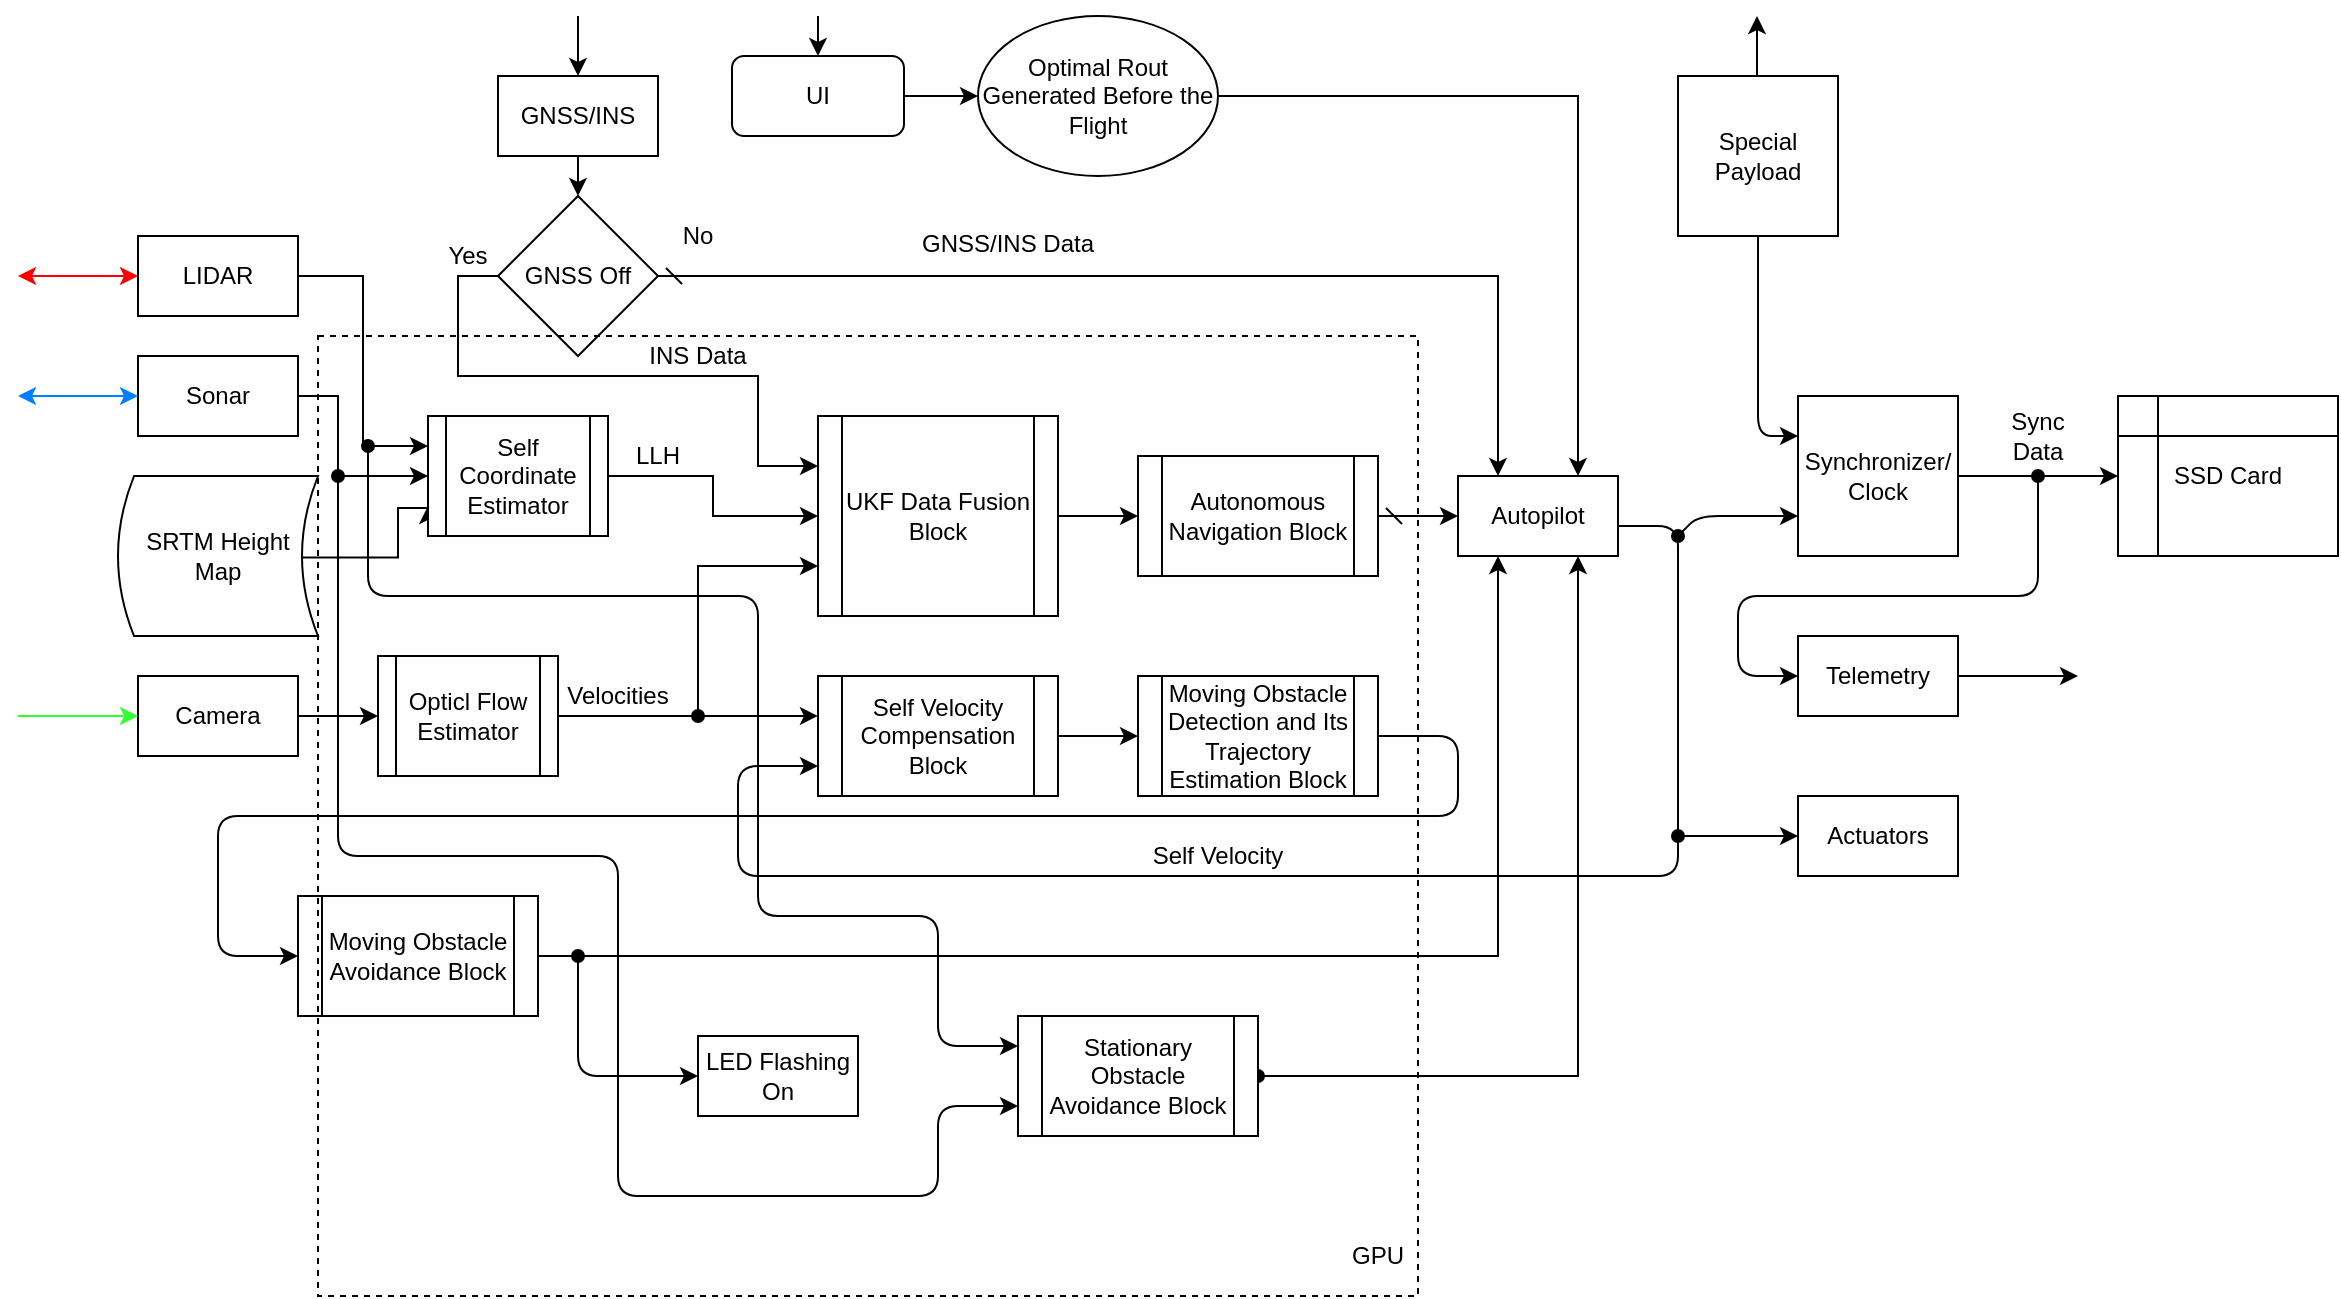 <mxfile version="12.1.2" type="device" pages="1"><diagram id="IhSEh8Iea7zQdL-ZgHDZ" name="Page-1"><mxGraphModel dx="1205" dy="608" grid="1" gridSize="10" guides="1" tooltips="1" connect="1" arrows="1" fold="1" page="1" pageScale="1" pageWidth="850" pageHeight="1100" math="0" shadow="0"><root><mxCell id="0"/><mxCell id="1" parent="0"/><mxCell id="7DzNJt70JRBa6kxBy4IW-28" style="edgeStyle=orthogonalEdgeStyle;rounded=0;orthogonalLoop=1;jettySize=auto;html=1;exitX=1;exitY=0.5;exitDx=0;exitDy=0;entryX=0;entryY=0.25;entryDx=0;entryDy=0;strokeColor=#000000;" edge="1" parent="1" source="7DzNJt70JRBa6kxBy4IW-1" target="7DzNJt70JRBa6kxBy4IW-27"><mxGeometry relative="1" as="geometry"/></mxCell><mxCell id="7DzNJt70JRBa6kxBy4IW-1" value="LIDAR" style="rounded=0;whiteSpace=wrap;html=1;" vertex="1" parent="1"><mxGeometry x="80" y="120" width="80" height="40" as="geometry"/></mxCell><mxCell id="7DzNJt70JRBa6kxBy4IW-25" style="edgeStyle=orthogonalEdgeStyle;rounded=0;orthogonalLoop=1;jettySize=auto;html=1;exitX=1;exitY=0.5;exitDx=0;exitDy=0;entryX=0;entryY=0.5;entryDx=0;entryDy=0;strokeColor=#000000;" edge="1" parent="1" source="7DzNJt70JRBa6kxBy4IW-2" target="7DzNJt70JRBa6kxBy4IW-24"><mxGeometry relative="1" as="geometry"/></mxCell><mxCell id="7DzNJt70JRBa6kxBy4IW-2" value="Camera" style="rounded=0;whiteSpace=wrap;html=1;" vertex="1" parent="1"><mxGeometry x="80" y="340" width="80" height="40" as="geometry"/></mxCell><mxCell id="7DzNJt70JRBa6kxBy4IW-29" style="edgeStyle=orthogonalEdgeStyle;rounded=0;orthogonalLoop=1;jettySize=auto;html=1;exitX=1;exitY=0.5;exitDx=0;exitDy=0;entryX=0;entryY=0.5;entryDx=0;entryDy=0;strokeColor=#000000;" edge="1" parent="1" source="7DzNJt70JRBa6kxBy4IW-3" target="7DzNJt70JRBa6kxBy4IW-27"><mxGeometry relative="1" as="geometry"><Array as="points"><mxPoint x="180" y="200"/><mxPoint x="180" y="240"/></Array></mxGeometry></mxCell><mxCell id="7DzNJt70JRBa6kxBy4IW-3" value="Sonar" style="rounded=0;whiteSpace=wrap;html=1;" vertex="1" parent="1"><mxGeometry x="80" y="180" width="80" height="40" as="geometry"/></mxCell><mxCell id="7DzNJt70JRBa6kxBy4IW-33" style="edgeStyle=orthogonalEdgeStyle;rounded=0;orthogonalLoop=1;jettySize=auto;html=1;entryX=0;entryY=0.75;entryDx=0;entryDy=0;strokeColor=#000000;exitX=0.912;exitY=0.51;exitDx=0;exitDy=0;exitPerimeter=0;" edge="1" parent="1" source="7DzNJt70JRBa6kxBy4IW-5" target="7DzNJt70JRBa6kxBy4IW-27"><mxGeometry relative="1" as="geometry"><Array as="points"><mxPoint x="210" y="280"/><mxPoint x="210" y="256"/></Array></mxGeometry></mxCell><mxCell id="7DzNJt70JRBa6kxBy4IW-5" value="SRTM Height Map" style="shape=dataStorage;whiteSpace=wrap;html=1;size=0.08;" vertex="1" parent="1"><mxGeometry x="70" y="240" width="100" height="80" as="geometry"/></mxCell><mxCell id="7DzNJt70JRBa6kxBy4IW-7" value="" style="endArrow=classic;startArrow=classic;html=1;entryX=0;entryY=0.5;entryDx=0;entryDy=0;strokeColor=#FF0000;" edge="1" parent="1" target="7DzNJt70JRBa6kxBy4IW-1"><mxGeometry width="50" height="50" relative="1" as="geometry"><mxPoint x="20" y="140" as="sourcePoint"/><mxPoint x="70" y="120" as="targetPoint"/></mxGeometry></mxCell><mxCell id="7DzNJt70JRBa6kxBy4IW-8" value="" style="endArrow=classic;html=1;strokeColor=#33FF33;" edge="1" parent="1"><mxGeometry width="50" height="50" relative="1" as="geometry"><mxPoint x="20" y="360" as="sourcePoint"/><mxPoint x="80" y="360" as="targetPoint"/></mxGeometry></mxCell><mxCell id="7DzNJt70JRBa6kxBy4IW-9" value="" style="endArrow=classic;startArrow=classic;html=1;strokeColor=#007FFF;" edge="1" parent="1"><mxGeometry width="50" height="50" relative="1" as="geometry"><mxPoint x="20" y="200" as="sourcePoint"/><mxPoint x="80" y="200" as="targetPoint"/></mxGeometry></mxCell><mxCell id="7DzNJt70JRBa6kxBy4IW-18" style="edgeStyle=orthogonalEdgeStyle;rounded=0;orthogonalLoop=1;jettySize=auto;html=1;exitX=0.5;exitY=1;exitDx=0;exitDy=0;entryX=0.5;entryY=0;entryDx=0;entryDy=0;strokeColor=#000000;" edge="1" parent="1" source="7DzNJt70JRBa6kxBy4IW-10" target="7DzNJt70JRBa6kxBy4IW-11"><mxGeometry relative="1" as="geometry"/></mxCell><mxCell id="7DzNJt70JRBa6kxBy4IW-10" value="GNSS/INS" style="rounded=0;whiteSpace=wrap;html=1;" vertex="1" parent="1"><mxGeometry x="260" y="40" width="80" height="40" as="geometry"/></mxCell><mxCell id="7DzNJt70JRBa6kxBy4IW-36" style="edgeStyle=orthogonalEdgeStyle;rounded=0;orthogonalLoop=1;jettySize=auto;html=1;exitX=0;exitY=0.5;exitDx=0;exitDy=0;entryX=0;entryY=0.25;entryDx=0;entryDy=0;strokeColor=#000000;" edge="1" parent="1" source="7DzNJt70JRBa6kxBy4IW-11" target="7DzNJt70JRBa6kxBy4IW-13"><mxGeometry relative="1" as="geometry"><Array as="points"><mxPoint x="240" y="140"/><mxPoint x="240" y="190"/><mxPoint x="390" y="190"/><mxPoint x="390" y="235"/></Array></mxGeometry></mxCell><mxCell id="7DzNJt70JRBa6kxBy4IW-48" style="edgeStyle=elbowEdgeStyle;rounded=0;jumpStyle=none;orthogonalLoop=1;jettySize=auto;elbow=vertical;html=1;exitX=1;exitY=0.5;exitDx=0;exitDy=0;startArrow=dash;startFill=0;strokeColor=#000000;" edge="1" parent="1" source="7DzNJt70JRBa6kxBy4IW-11"><mxGeometry relative="1" as="geometry"><mxPoint x="760" y="240" as="targetPoint"/><Array as="points"><mxPoint x="610" y="140"/></Array></mxGeometry></mxCell><mxCell id="7DzNJt70JRBa6kxBy4IW-11" value="GNSS Off" style="rhombus;whiteSpace=wrap;html=1;" vertex="1" parent="1"><mxGeometry x="260" y="100" width="80" height="80" as="geometry"/></mxCell><mxCell id="7DzNJt70JRBa6kxBy4IW-43" style="edgeStyle=orthogonalEdgeStyle;rounded=0;orthogonalLoop=1;jettySize=auto;html=1;exitX=1;exitY=0.5;exitDx=0;exitDy=0;entryX=0;entryY=0.5;entryDx=0;entryDy=0;strokeColor=#000000;" edge="1" parent="1" source="7DzNJt70JRBa6kxBy4IW-13" target="7DzNJt70JRBa6kxBy4IW-42"><mxGeometry relative="1" as="geometry"/></mxCell><mxCell id="7DzNJt70JRBa6kxBy4IW-13" value="UKF Data Fusion Block" style="shape=process;whiteSpace=wrap;html=1;backgroundOutline=1;" vertex="1" parent="1"><mxGeometry x="420" y="210" width="120" height="100" as="geometry"/></mxCell><mxCell id="7DzNJt70JRBa6kxBy4IW-15" value="Yes" style="text;html=1;strokeColor=none;fillColor=none;align=center;verticalAlign=middle;whiteSpace=wrap;rounded=0;" vertex="1" parent="1"><mxGeometry x="225" y="120" width="40" height="20" as="geometry"/></mxCell><mxCell id="7DzNJt70JRBa6kxBy4IW-17" value="" style="endArrow=classic;html=1;strokeColor=#000000;" edge="1" parent="1"><mxGeometry width="50" height="50" relative="1" as="geometry"><mxPoint x="300" y="10" as="sourcePoint"/><mxPoint x="300" y="40" as="targetPoint"/></mxGeometry></mxCell><mxCell id="7DzNJt70JRBa6kxBy4IW-38" style="edgeStyle=orthogonalEdgeStyle;rounded=0;orthogonalLoop=1;jettySize=auto;html=1;exitX=1;exitY=0.5;exitDx=0;exitDy=0;entryX=0;entryY=0.75;entryDx=0;entryDy=0;strokeColor=#000000;" edge="1" parent="1" source="7DzNJt70JRBa6kxBy4IW-24" target="7DzNJt70JRBa6kxBy4IW-13"><mxGeometry relative="1" as="geometry"><Array as="points"><mxPoint x="360" y="360"/><mxPoint x="360" y="285"/></Array></mxGeometry></mxCell><mxCell id="7DzNJt70JRBa6kxBy4IW-24" value="Opticl Flow Estimator" style="shape=process;whiteSpace=wrap;html=1;backgroundOutline=1;" vertex="1" parent="1"><mxGeometry x="200" y="330" width="90" height="60" as="geometry"/></mxCell><mxCell id="7DzNJt70JRBa6kxBy4IW-37" style="edgeStyle=orthogonalEdgeStyle;rounded=0;orthogonalLoop=1;jettySize=auto;html=1;exitX=1;exitY=0.5;exitDx=0;exitDy=0;entryX=0;entryY=0.5;entryDx=0;entryDy=0;strokeColor=#000000;" edge="1" parent="1" source="7DzNJt70JRBa6kxBy4IW-27" target="7DzNJt70JRBa6kxBy4IW-13"><mxGeometry relative="1" as="geometry"/></mxCell><mxCell id="7DzNJt70JRBa6kxBy4IW-27" value="Self Coordinate Estimator" style="shape=process;whiteSpace=wrap;html=1;backgroundOutline=1;" vertex="1" parent="1"><mxGeometry x="225" y="210" width="90" height="60" as="geometry"/></mxCell><mxCell id="7DzNJt70JRBa6kxBy4IW-39" value="Velocities" style="text;html=1;strokeColor=none;fillColor=none;align=center;verticalAlign=middle;whiteSpace=wrap;rounded=0;" vertex="1" parent="1"><mxGeometry x="300" y="340" width="40" height="20" as="geometry"/></mxCell><mxCell id="7DzNJt70JRBa6kxBy4IW-40" value="LLH" style="text;html=1;strokeColor=none;fillColor=none;align=center;verticalAlign=middle;whiteSpace=wrap;rounded=0;" vertex="1" parent="1"><mxGeometry x="320" y="220" width="40" height="20" as="geometry"/></mxCell><mxCell id="7DzNJt70JRBa6kxBy4IW-41" value="INS Data" style="text;html=1;strokeColor=none;fillColor=none;align=center;verticalAlign=middle;whiteSpace=wrap;rounded=0;" vertex="1" parent="1"><mxGeometry x="330" y="170" width="60" height="20" as="geometry"/></mxCell><mxCell id="7DzNJt70JRBa6kxBy4IW-45" style="edgeStyle=elbowEdgeStyle;rounded=0;orthogonalLoop=1;jettySize=auto;html=1;exitX=1;exitY=0.5;exitDx=0;exitDy=0;strokeColor=#000000;elbow=vertical;jumpStyle=none;startArrow=dash;startFill=0;" edge="1" parent="1" source="7DzNJt70JRBa6kxBy4IW-42"><mxGeometry relative="1" as="geometry"><mxPoint x="740" y="260" as="targetPoint"/><Array as="points"><mxPoint x="720" y="260"/></Array></mxGeometry></mxCell><mxCell id="7DzNJt70JRBa6kxBy4IW-42" value="Autonomous Navigation Block" style="shape=process;whiteSpace=wrap;html=1;backgroundOutline=1;" vertex="1" parent="1"><mxGeometry x="580" y="230" width="120" height="60" as="geometry"/></mxCell><mxCell id="7DzNJt70JRBa6kxBy4IW-46" value="Autopilot" style="rounded=0;whiteSpace=wrap;html=1;" vertex="1" parent="1"><mxGeometry x="740" y="240" width="80" height="40" as="geometry"/></mxCell><mxCell id="7DzNJt70JRBa6kxBy4IW-49" value="No" style="text;html=1;strokeColor=none;fillColor=none;align=center;verticalAlign=middle;whiteSpace=wrap;rounded=0;" vertex="1" parent="1"><mxGeometry x="340" y="110" width="40" height="20" as="geometry"/></mxCell><mxCell id="7DzNJt70JRBa6kxBy4IW-50" value="GNSS/INS Data&lt;br&gt;" style="text;html=1;" vertex="1" parent="1"><mxGeometry x="470" y="110" width="100" height="30" as="geometry"/></mxCell><mxCell id="7DzNJt70JRBa6kxBy4IW-60" style="edgeStyle=elbowEdgeStyle;rounded=0;jumpStyle=none;orthogonalLoop=1;jettySize=auto;elbow=vertical;html=1;exitX=1;exitY=0.5;exitDx=0;exitDy=0;startArrow=none;startFill=0;strokeColor=#000000;" edge="1" parent="1" source="7DzNJt70JRBa6kxBy4IW-51" target="7DzNJt70JRBa6kxBy4IW-58"><mxGeometry relative="1" as="geometry"/></mxCell><mxCell id="7DzNJt70JRBa6kxBy4IW-51" value="Self Velocity Compensation Block" style="shape=process;whiteSpace=wrap;html=1;backgroundOutline=1;" vertex="1" parent="1"><mxGeometry x="420" y="340" width="120" height="60" as="geometry"/></mxCell><mxCell id="7DzNJt70JRBa6kxBy4IW-54" value="" style="endArrow=classic;html=1;strokeColor=#000000;entryX=0.083;entryY=0.333;entryDx=0;entryDy=0;entryPerimeter=0;startArrow=oval;startFill=1;" edge="1" parent="1"><mxGeometry width="50" height="50" relative="1" as="geometry"><mxPoint x="360" y="360" as="sourcePoint"/><mxPoint x="419.96" y="359.98" as="targetPoint"/></mxGeometry></mxCell><mxCell id="7DzNJt70JRBa6kxBy4IW-55" value="" style="endArrow=classic;html=1;strokeColor=#000000;entryX=0;entryY=0.75;entryDx=0;entryDy=0;" edge="1" parent="1" target="7DzNJt70JRBa6kxBy4IW-51"><mxGeometry width="50" height="50" relative="1" as="geometry"><mxPoint x="820" y="265" as="sourcePoint"/><mxPoint x="870" y="215" as="targetPoint"/><Array as="points"><mxPoint x="850" y="265"/><mxPoint x="850" y="350"/><mxPoint x="850" y="440"/><mxPoint x="820" y="440"/><mxPoint x="380" y="440"/><mxPoint x="380" y="385"/></Array></mxGeometry></mxCell><mxCell id="7DzNJt70JRBa6kxBy4IW-56" value="Self Velocity" style="text;html=1;strokeColor=none;fillColor=none;align=center;verticalAlign=middle;whiteSpace=wrap;rounded=0;" vertex="1" parent="1"><mxGeometry x="580" y="420" width="80" height="20" as="geometry"/></mxCell><mxCell id="7DzNJt70JRBa6kxBy4IW-58" value="Moving Obstacle Detection and Its Trajectory Estimation Block" style="shape=process;whiteSpace=wrap;html=1;backgroundOutline=1;" vertex="1" parent="1"><mxGeometry x="580" y="340" width="120" height="60" as="geometry"/></mxCell><mxCell id="7DzNJt70JRBa6kxBy4IW-66" style="edgeStyle=elbowEdgeStyle;rounded=0;jumpStyle=none;orthogonalLoop=1;jettySize=auto;elbow=vertical;html=1;exitX=1;exitY=0.5;exitDx=0;exitDy=0;entryX=0.25;entryY=1;entryDx=0;entryDy=0;startArrow=none;startFill=0;strokeColor=#000000;" edge="1" parent="1" source="7DzNJt70JRBa6kxBy4IW-61" target="7DzNJt70JRBa6kxBy4IW-46"><mxGeometry relative="1" as="geometry"><Array as="points"><mxPoint x="540" y="480"/></Array></mxGeometry></mxCell><mxCell id="7DzNJt70JRBa6kxBy4IW-61" value="Moving Obstacle Avoidance Block" style="shape=process;whiteSpace=wrap;html=1;backgroundOutline=1;" vertex="1" parent="1"><mxGeometry x="160" y="450" width="120" height="60" as="geometry"/></mxCell><mxCell id="7DzNJt70JRBa6kxBy4IW-65" value="" style="endArrow=classic;html=1;strokeColor=#000000;entryX=0;entryY=0.5;entryDx=0;entryDy=0;" edge="1" parent="1" target="7DzNJt70JRBa6kxBy4IW-61"><mxGeometry width="50" height="50" relative="1" as="geometry"><mxPoint x="700" y="370" as="sourcePoint"/><mxPoint x="750" y="320" as="targetPoint"/><Array as="points"><mxPoint x="740" y="370"/><mxPoint x="740" y="410"/><mxPoint x="120" y="410"/><mxPoint x="120" y="480"/></Array></mxGeometry></mxCell><mxCell id="7DzNJt70JRBa6kxBy4IW-67" value="" style="endArrow=classic;html=1;strokeColor=#000000;startArrow=oval;startFill=1;" edge="1" parent="1"><mxGeometry width="50" height="50" relative="1" as="geometry"><mxPoint x="300" y="480" as="sourcePoint"/><mxPoint x="360" y="540" as="targetPoint"/><Array as="points"><mxPoint x="300" y="540"/></Array></mxGeometry></mxCell><mxCell id="7DzNJt70JRBa6kxBy4IW-69" value="LED Flashing On" style="rounded=0;whiteSpace=wrap;html=1;" vertex="1" parent="1"><mxGeometry x="360" y="520" width="80" height="40" as="geometry"/></mxCell><mxCell id="7DzNJt70JRBa6kxBy4IW-74" style="edgeStyle=elbowEdgeStyle;rounded=0;jumpStyle=none;orthogonalLoop=1;jettySize=auto;elbow=vertical;html=1;exitX=1;exitY=0.5;exitDx=0;exitDy=0;entryX=0.75;entryY=1;entryDx=0;entryDy=0;startArrow=oval;startFill=1;strokeColor=#000000;" edge="1" parent="1" source="7DzNJt70JRBa6kxBy4IW-71" target="7DzNJt70JRBa6kxBy4IW-46"><mxGeometry relative="1" as="geometry"><Array as="points"><mxPoint x="740" y="540"/></Array></mxGeometry></mxCell><mxCell id="7DzNJt70JRBa6kxBy4IW-71" value="Stationary Obstacle Avoidance Block" style="shape=process;whiteSpace=wrap;html=1;backgroundOutline=1;" vertex="1" parent="1"><mxGeometry x="520" y="510" width="120" height="60" as="geometry"/></mxCell><mxCell id="7DzNJt70JRBa6kxBy4IW-72" value="" style="endArrow=classic;html=1;strokeColor=#000000;entryX=0;entryY=0.25;entryDx=0;entryDy=0;startArrow=oval;startFill=1;" edge="1" parent="1" target="7DzNJt70JRBa6kxBy4IW-71"><mxGeometry width="50" height="50" relative="1" as="geometry"><mxPoint x="195" y="225" as="sourcePoint"/><mxPoint x="245" y="175" as="targetPoint"/><Array as="points"><mxPoint x="195" y="300"/><mxPoint x="390" y="300"/><mxPoint x="390" y="460"/><mxPoint x="480" y="460"/><mxPoint x="480" y="525"/></Array></mxGeometry></mxCell><mxCell id="7DzNJt70JRBa6kxBy4IW-73" value="" style="endArrow=classic;html=1;strokeColor=#000000;startArrow=oval;startFill=1;entryX=0;entryY=0.75;entryDx=0;entryDy=0;" edge="1" parent="1" target="7DzNJt70JRBa6kxBy4IW-71"><mxGeometry width="50" height="50" relative="1" as="geometry"><mxPoint x="180" y="240" as="sourcePoint"/><mxPoint x="230" y="150" as="targetPoint"/><Array as="points"><mxPoint x="180" y="430"/><mxPoint x="320" y="430"/><mxPoint x="320" y="600"/><mxPoint x="480" y="600"/><mxPoint x="480" y="555"/></Array></mxGeometry></mxCell><mxCell id="7DzNJt70JRBa6kxBy4IW-75" value="Special Payload" style="whiteSpace=wrap;html=1;aspect=fixed;" vertex="1" parent="1"><mxGeometry x="850" y="40" width="80" height="80" as="geometry"/></mxCell><mxCell id="7DzNJt70JRBa6kxBy4IW-77" value="SSD Card" style="shape=internalStorage;whiteSpace=wrap;html=1;backgroundOutline=1;" vertex="1" parent="1"><mxGeometry x="1070" y="200" width="110" height="80" as="geometry"/></mxCell><mxCell id="7DzNJt70JRBa6kxBy4IW-78" value="" style="endArrow=classic;html=1;strokeColor=#000000;" edge="1" parent="1"><mxGeometry width="50" height="50" relative="1" as="geometry"><mxPoint x="889.5" y="40" as="sourcePoint"/><mxPoint x="889.5" y="10" as="targetPoint"/></mxGeometry></mxCell><mxCell id="7DzNJt70JRBa6kxBy4IW-83" style="edgeStyle=elbowEdgeStyle;rounded=0;jumpStyle=none;orthogonalLoop=1;jettySize=auto;elbow=vertical;html=1;entryX=0;entryY=0.5;entryDx=0;entryDy=0;startArrow=none;startFill=0;strokeColor=#000000;" edge="1" parent="1" source="7DzNJt70JRBa6kxBy4IW-81" target="7DzNJt70JRBa6kxBy4IW-77"><mxGeometry relative="1" as="geometry"/></mxCell><mxCell id="7DzNJt70JRBa6kxBy4IW-81" value="Synchronizer/&lt;br&gt;Clock" style="whiteSpace=wrap;html=1;aspect=fixed;" vertex="1" parent="1"><mxGeometry x="910" y="200" width="80" height="80" as="geometry"/></mxCell><mxCell id="7DzNJt70JRBa6kxBy4IW-84" value="Sync Data" style="text;html=1;strokeColor=none;fillColor=none;align=center;verticalAlign=middle;whiteSpace=wrap;rounded=0;" vertex="1" parent="1"><mxGeometry x="1010" y="210" width="40" height="20" as="geometry"/></mxCell><mxCell id="7DzNJt70JRBa6kxBy4IW-87" value="" style="endArrow=classic;html=1;strokeColor=#000000;entryX=0;entryY=0.25;entryDx=0;entryDy=0;" edge="1" parent="1" target="7DzNJt70JRBa6kxBy4IW-81"><mxGeometry width="50" height="50" relative="1" as="geometry"><mxPoint x="890" y="120" as="sourcePoint"/><mxPoint x="940" y="70" as="targetPoint"/><Array as="points"><mxPoint x="890" y="220"/></Array></mxGeometry></mxCell><mxCell id="7DzNJt70JRBa6kxBy4IW-88" value="" style="endArrow=classic;html=1;strokeColor=#000000;entryX=0;entryY=0.75;entryDx=0;entryDy=0;startArrow=oval;startFill=1;" edge="1" parent="1" target="7DzNJt70JRBa6kxBy4IW-81"><mxGeometry width="50" height="50" relative="1" as="geometry"><mxPoint x="850" y="270" as="sourcePoint"/><mxPoint x="900" y="220" as="targetPoint"/><Array as="points"><mxPoint x="860" y="260"/></Array></mxGeometry></mxCell><mxCell id="7DzNJt70JRBa6kxBy4IW-90" style="edgeStyle=elbowEdgeStyle;rounded=0;jumpStyle=none;orthogonalLoop=1;jettySize=auto;elbow=vertical;html=1;entryX=0.75;entryY=0;entryDx=0;entryDy=0;startArrow=none;startFill=0;strokeColor=#000000;" edge="1" parent="1" source="7DzNJt70JRBa6kxBy4IW-89" target="7DzNJt70JRBa6kxBy4IW-46"><mxGeometry relative="1" as="geometry"><Array as="points"><mxPoint x="780" y="50"/></Array></mxGeometry></mxCell><mxCell id="7DzNJt70JRBa6kxBy4IW-89" value="Optimal Rout Generated Before the Flight" style="ellipse;whiteSpace=wrap;html=1;" vertex="1" parent="1"><mxGeometry x="500" y="10" width="120" height="80" as="geometry"/></mxCell><mxCell id="7DzNJt70JRBa6kxBy4IW-93" value="" style="edgeStyle=elbowEdgeStyle;rounded=0;jumpStyle=none;orthogonalLoop=1;jettySize=auto;elbow=vertical;html=1;startArrow=none;startFill=0;strokeColor=#000000;" edge="1" parent="1" source="7DzNJt70JRBa6kxBy4IW-92" target="7DzNJt70JRBa6kxBy4IW-89"><mxGeometry relative="1" as="geometry"/></mxCell><mxCell id="7DzNJt70JRBa6kxBy4IW-92" value="UI" style="rounded=1;whiteSpace=wrap;html=1;" vertex="1" parent="1"><mxGeometry x="377" y="30" width="86" height="40" as="geometry"/></mxCell><mxCell id="7DzNJt70JRBa6kxBy4IW-94" value="" style="endArrow=classic;html=1;strokeColor=#000000;entryX=0.5;entryY=0;entryDx=0;entryDy=0;" edge="1" parent="1" target="7DzNJt70JRBa6kxBy4IW-92"><mxGeometry width="50" height="50" relative="1" as="geometry"><mxPoint x="420" y="10" as="sourcePoint"/><mxPoint x="440" as="targetPoint"/></mxGeometry></mxCell><mxCell id="7DzNJt70JRBa6kxBy4IW-97" value="" style="rounded=0;whiteSpace=wrap;html=1;fillColor=none;dashed=1;" vertex="1" parent="1"><mxGeometry x="170" y="170" width="550" height="480" as="geometry"/></mxCell><mxCell id="7DzNJt70JRBa6kxBy4IW-98" value="GPU" style="text;html=1;strokeColor=none;fillColor=none;align=center;verticalAlign=middle;whiteSpace=wrap;rounded=0;dashed=1;" vertex="1" parent="1"><mxGeometry x="680" y="620" width="40" height="20" as="geometry"/></mxCell><mxCell id="7DzNJt70JRBa6kxBy4IW-104" value="" style="edgeStyle=elbowEdgeStyle;rounded=0;jumpStyle=none;orthogonalLoop=1;jettySize=auto;elbow=vertical;html=1;startArrow=none;startFill=0;strokeColor=#000000;" edge="1" parent="1" source="7DzNJt70JRBa6kxBy4IW-99"><mxGeometry relative="1" as="geometry"><mxPoint x="1050" y="340" as="targetPoint"/></mxGeometry></mxCell><mxCell id="7DzNJt70JRBa6kxBy4IW-99" value="Telemetry" style="rounded=0;whiteSpace=wrap;html=1;" vertex="1" parent="1"><mxGeometry x="910" y="320" width="80" height="40" as="geometry"/></mxCell><mxCell id="7DzNJt70JRBa6kxBy4IW-100" value="" style="endArrow=classic;html=1;strokeColor=#000000;entryX=0;entryY=0.5;entryDx=0;entryDy=0;startArrow=oval;startFill=1;" edge="1" parent="1" target="7DzNJt70JRBa6kxBy4IW-99"><mxGeometry width="50" height="50" relative="1" as="geometry"><mxPoint x="1030" y="240" as="sourcePoint"/><mxPoint x="880" y="220" as="targetPoint"/><Array as="points"><mxPoint x="1030" y="300"/><mxPoint x="960" y="300"/><mxPoint x="880" y="300"/><mxPoint x="880" y="340"/></Array></mxGeometry></mxCell><mxCell id="7DzNJt70JRBa6kxBy4IW-105" value="Actuators" style="rounded=0;whiteSpace=wrap;html=1;" vertex="1" parent="1"><mxGeometry x="910" y="400" width="80" height="40" as="geometry"/></mxCell><mxCell id="7DzNJt70JRBa6kxBy4IW-106" value="" style="endArrow=classic;html=1;strokeColor=#000000;entryX=0;entryY=0.5;entryDx=0;entryDy=0;startArrow=oval;startFill=1;" edge="1" parent="1" target="7DzNJt70JRBa6kxBy4IW-105"><mxGeometry width="50" height="50" relative="1" as="geometry"><mxPoint x="850" y="420" as="sourcePoint"/><mxPoint x="900" y="370" as="targetPoint"/></mxGeometry></mxCell></root></mxGraphModel></diagram></mxfile>